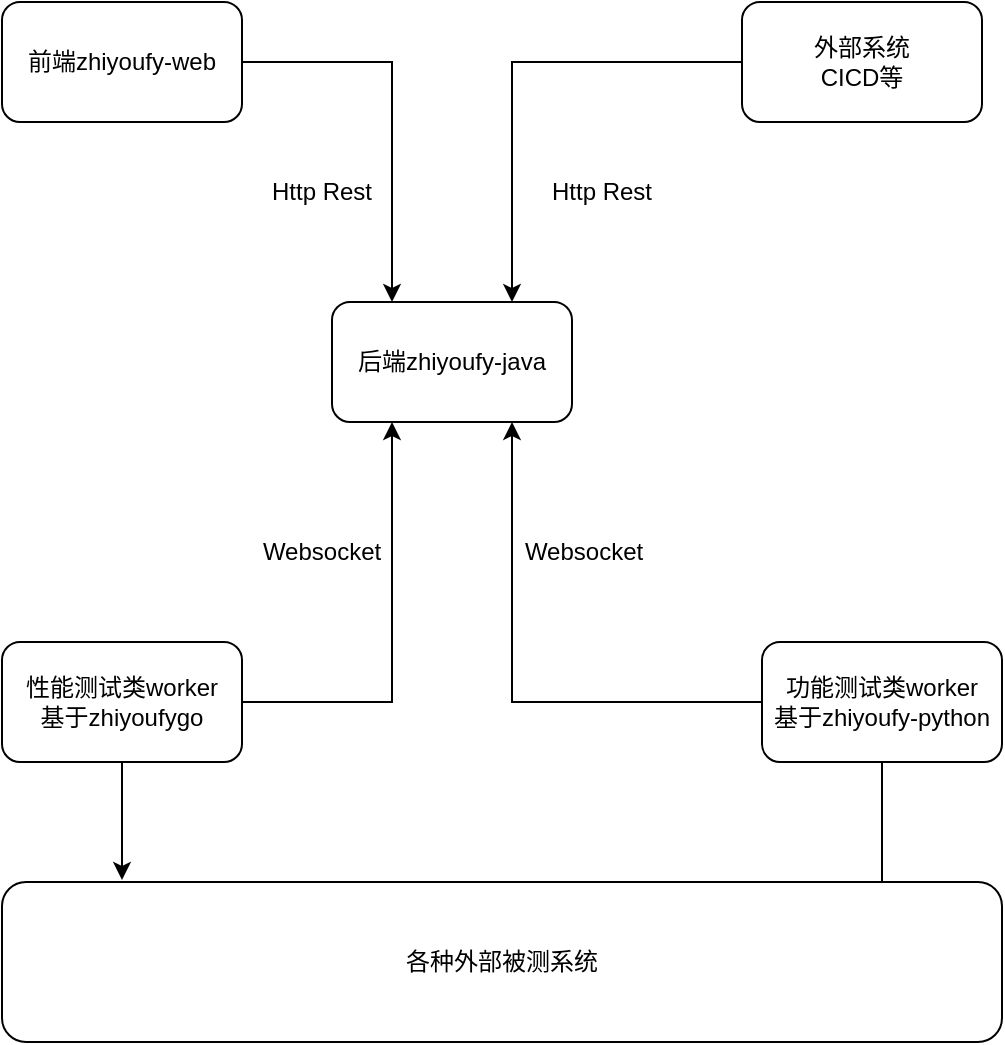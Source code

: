 <mxfile version="18.0.6" type="device"><diagram id="rpgsgG_w-PMr2Cq2847B" name="Page-1"><mxGraphModel dx="1422" dy="865" grid="1" gridSize="10" guides="1" tooltips="1" connect="1" arrows="1" fold="1" page="1" pageScale="1" pageWidth="850" pageHeight="1100" math="0" shadow="0"><root><mxCell id="0"/><mxCell id="1" parent="0"/><mxCell id="cg-QSPtVhLYhEmSl0F1h-4" style="edgeStyle=orthogonalEdgeStyle;rounded=0;orthogonalLoop=1;jettySize=auto;html=1;entryX=0.25;entryY=0;entryDx=0;entryDy=0;" parent="1" source="cg-QSPtVhLYhEmSl0F1h-1" target="cg-QSPtVhLYhEmSl0F1h-2" edge="1"><mxGeometry relative="1" as="geometry"/></mxCell><mxCell id="cg-QSPtVhLYhEmSl0F1h-1" value="前端zhiyoufy-web" style="rounded=1;whiteSpace=wrap;html=1;" parent="1" vertex="1"><mxGeometry x="140" y="160" width="120" height="60" as="geometry"/></mxCell><mxCell id="cg-QSPtVhLYhEmSl0F1h-2" value="后端zhiyoufy-java" style="rounded=1;whiteSpace=wrap;html=1;" parent="1" vertex="1"><mxGeometry x="305" y="310" width="120" height="60" as="geometry"/></mxCell><mxCell id="cg-QSPtVhLYhEmSl0F1h-5" style="edgeStyle=orthogonalEdgeStyle;rounded=0;orthogonalLoop=1;jettySize=auto;html=1;entryX=0.75;entryY=0;entryDx=0;entryDy=0;" parent="1" source="cg-QSPtVhLYhEmSl0F1h-3" target="cg-QSPtVhLYhEmSl0F1h-2" edge="1"><mxGeometry relative="1" as="geometry"/></mxCell><mxCell id="cg-QSPtVhLYhEmSl0F1h-3" value="外部系统&lt;br&gt;CICD等" style="rounded=1;whiteSpace=wrap;html=1;" parent="1" vertex="1"><mxGeometry x="510" y="160" width="120" height="60" as="geometry"/></mxCell><mxCell id="cg-QSPtVhLYhEmSl0F1h-8" style="edgeStyle=orthogonalEdgeStyle;rounded=0;orthogonalLoop=1;jettySize=auto;html=1;entryX=0.25;entryY=1;entryDx=0;entryDy=0;" parent="1" source="cg-QSPtVhLYhEmSl0F1h-6" target="cg-QSPtVhLYhEmSl0F1h-2" edge="1"><mxGeometry relative="1" as="geometry"/></mxCell><mxCell id="cg-QSPtVhLYhEmSl0F1h-15" style="edgeStyle=orthogonalEdgeStyle;rounded=0;orthogonalLoop=1;jettySize=auto;html=1;entryX=0.12;entryY=-0.013;entryDx=0;entryDy=0;entryPerimeter=0;" parent="1" source="cg-QSPtVhLYhEmSl0F1h-6" target="cg-QSPtVhLYhEmSl0F1h-14" edge="1"><mxGeometry relative="1" as="geometry"/></mxCell><mxCell id="cg-QSPtVhLYhEmSl0F1h-6" value="性能测试类worker&lt;br&gt;基于zhiyoufygo" style="rounded=1;whiteSpace=wrap;html=1;" parent="1" vertex="1"><mxGeometry x="140" y="480" width="120" height="60" as="geometry"/></mxCell><mxCell id="cg-QSPtVhLYhEmSl0F1h-9" style="edgeStyle=orthogonalEdgeStyle;rounded=0;orthogonalLoop=1;jettySize=auto;html=1;entryX=0.75;entryY=1;entryDx=0;entryDy=0;" parent="1" source="cg-QSPtVhLYhEmSl0F1h-7" target="cg-QSPtVhLYhEmSl0F1h-2" edge="1"><mxGeometry relative="1" as="geometry"/></mxCell><mxCell id="493f9ofzxvGWW9lhUzbQ-2" style="edgeStyle=orthogonalEdgeStyle;rounded=0;orthogonalLoop=1;jettySize=auto;html=1;exitX=0.5;exitY=1;exitDx=0;exitDy=0;entryX=0.88;entryY=0.125;entryDx=0;entryDy=0;entryPerimeter=0;" edge="1" parent="1" source="cg-QSPtVhLYhEmSl0F1h-7" target="cg-QSPtVhLYhEmSl0F1h-14"><mxGeometry relative="1" as="geometry"/></mxCell><mxCell id="cg-QSPtVhLYhEmSl0F1h-7" value="功能测试类worker&lt;br&gt;基于zhiyoufy-python" style="rounded=1;whiteSpace=wrap;html=1;" parent="1" vertex="1"><mxGeometry x="520" y="480" width="120" height="60" as="geometry"/></mxCell><mxCell id="cg-QSPtVhLYhEmSl0F1h-10" value="Websocket" style="text;html=1;strokeColor=none;fillColor=none;align=center;verticalAlign=middle;whiteSpace=wrap;rounded=0;" parent="1" vertex="1"><mxGeometry x="270" y="420" width="60" height="30" as="geometry"/></mxCell><mxCell id="cg-QSPtVhLYhEmSl0F1h-11" value="Websocket" style="text;html=1;strokeColor=none;fillColor=none;align=center;verticalAlign=middle;whiteSpace=wrap;rounded=0;" parent="1" vertex="1"><mxGeometry x="401" y="420" width="60" height="30" as="geometry"/></mxCell><mxCell id="cg-QSPtVhLYhEmSl0F1h-12" value="Http Rest" style="text;html=1;strokeColor=none;fillColor=none;align=center;verticalAlign=middle;whiteSpace=wrap;rounded=0;" parent="1" vertex="1"><mxGeometry x="270" y="240" width="60" height="30" as="geometry"/></mxCell><mxCell id="cg-QSPtVhLYhEmSl0F1h-13" value="Http Rest" style="text;html=1;strokeColor=none;fillColor=none;align=center;verticalAlign=middle;whiteSpace=wrap;rounded=0;" parent="1" vertex="1"><mxGeometry x="410" y="240" width="60" height="30" as="geometry"/></mxCell><mxCell id="cg-QSPtVhLYhEmSl0F1h-14" value="各种外部被测系统" style="rounded=1;whiteSpace=wrap;html=1;" parent="1" vertex="1"><mxGeometry x="140" y="600" width="500" height="80" as="geometry"/></mxCell></root></mxGraphModel></diagram></mxfile>